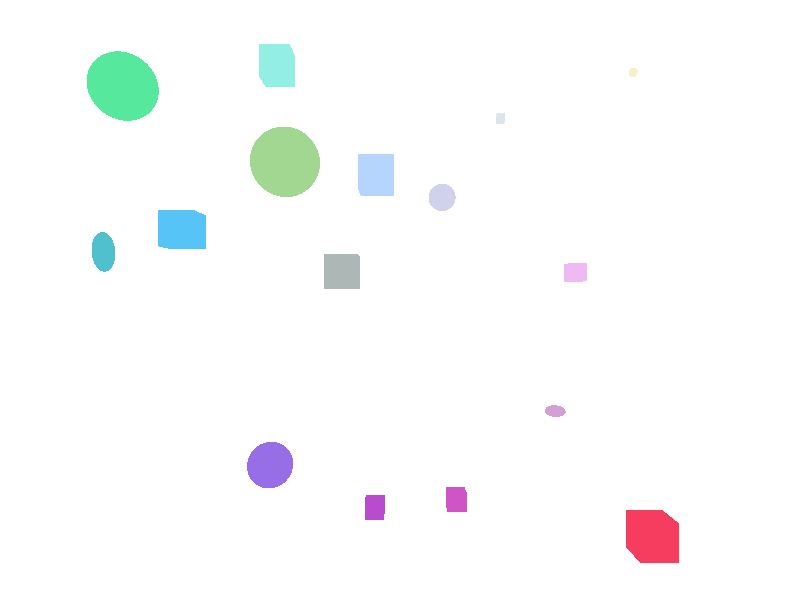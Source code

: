 #include "colors.inc"

// définition de la couleur de fond
background { color White }

// positionnement de la caméra
camera {
  location <12, 10, -20>
  look_at <12, 10,0>
}

// définition d'une source
light_source {
  <2, 4, -3>
  color White
}

#declare Mseed = seed(116);

#declare I = 0;
#while ( I < 20 )
	#declare random1 = rand(Mseed);
	#declare random2 = rand(Mseed);
	#declare random3 = rand(Mseed);
	#declare random4 = rand(Mseed);
	#declare randomform = rand(Mseed);

	#declare couleur = rgb<random1*255,random2*255,random3*255>/255;
	

	#switch (randomform)
		#range (0,1/3)
			sphere{
				<random1*22,random2*22,random3*5>,random4*1.5
				texture{
					pigment{color couleur}
				}
			}	
		#break
		#range (1/3,2/3)
			sphere{
				<random1*22,random2*22,random3*5>,random4*1.5
				texture{
					pigment{color couleur}
				}
			scale<random1*2,random2*2,random3*2>
			}	
		#break
		#range (2/3,1)
			box{
				<random1*22,random2*22,random3*5>,
				<random1*22+random4*2,random2*22+random4*2,random3*5+random4*2>
				texture{
					pigment{color couleur}
				}
			}	
		#break
	#end
#declare I = I + 1;
#end
